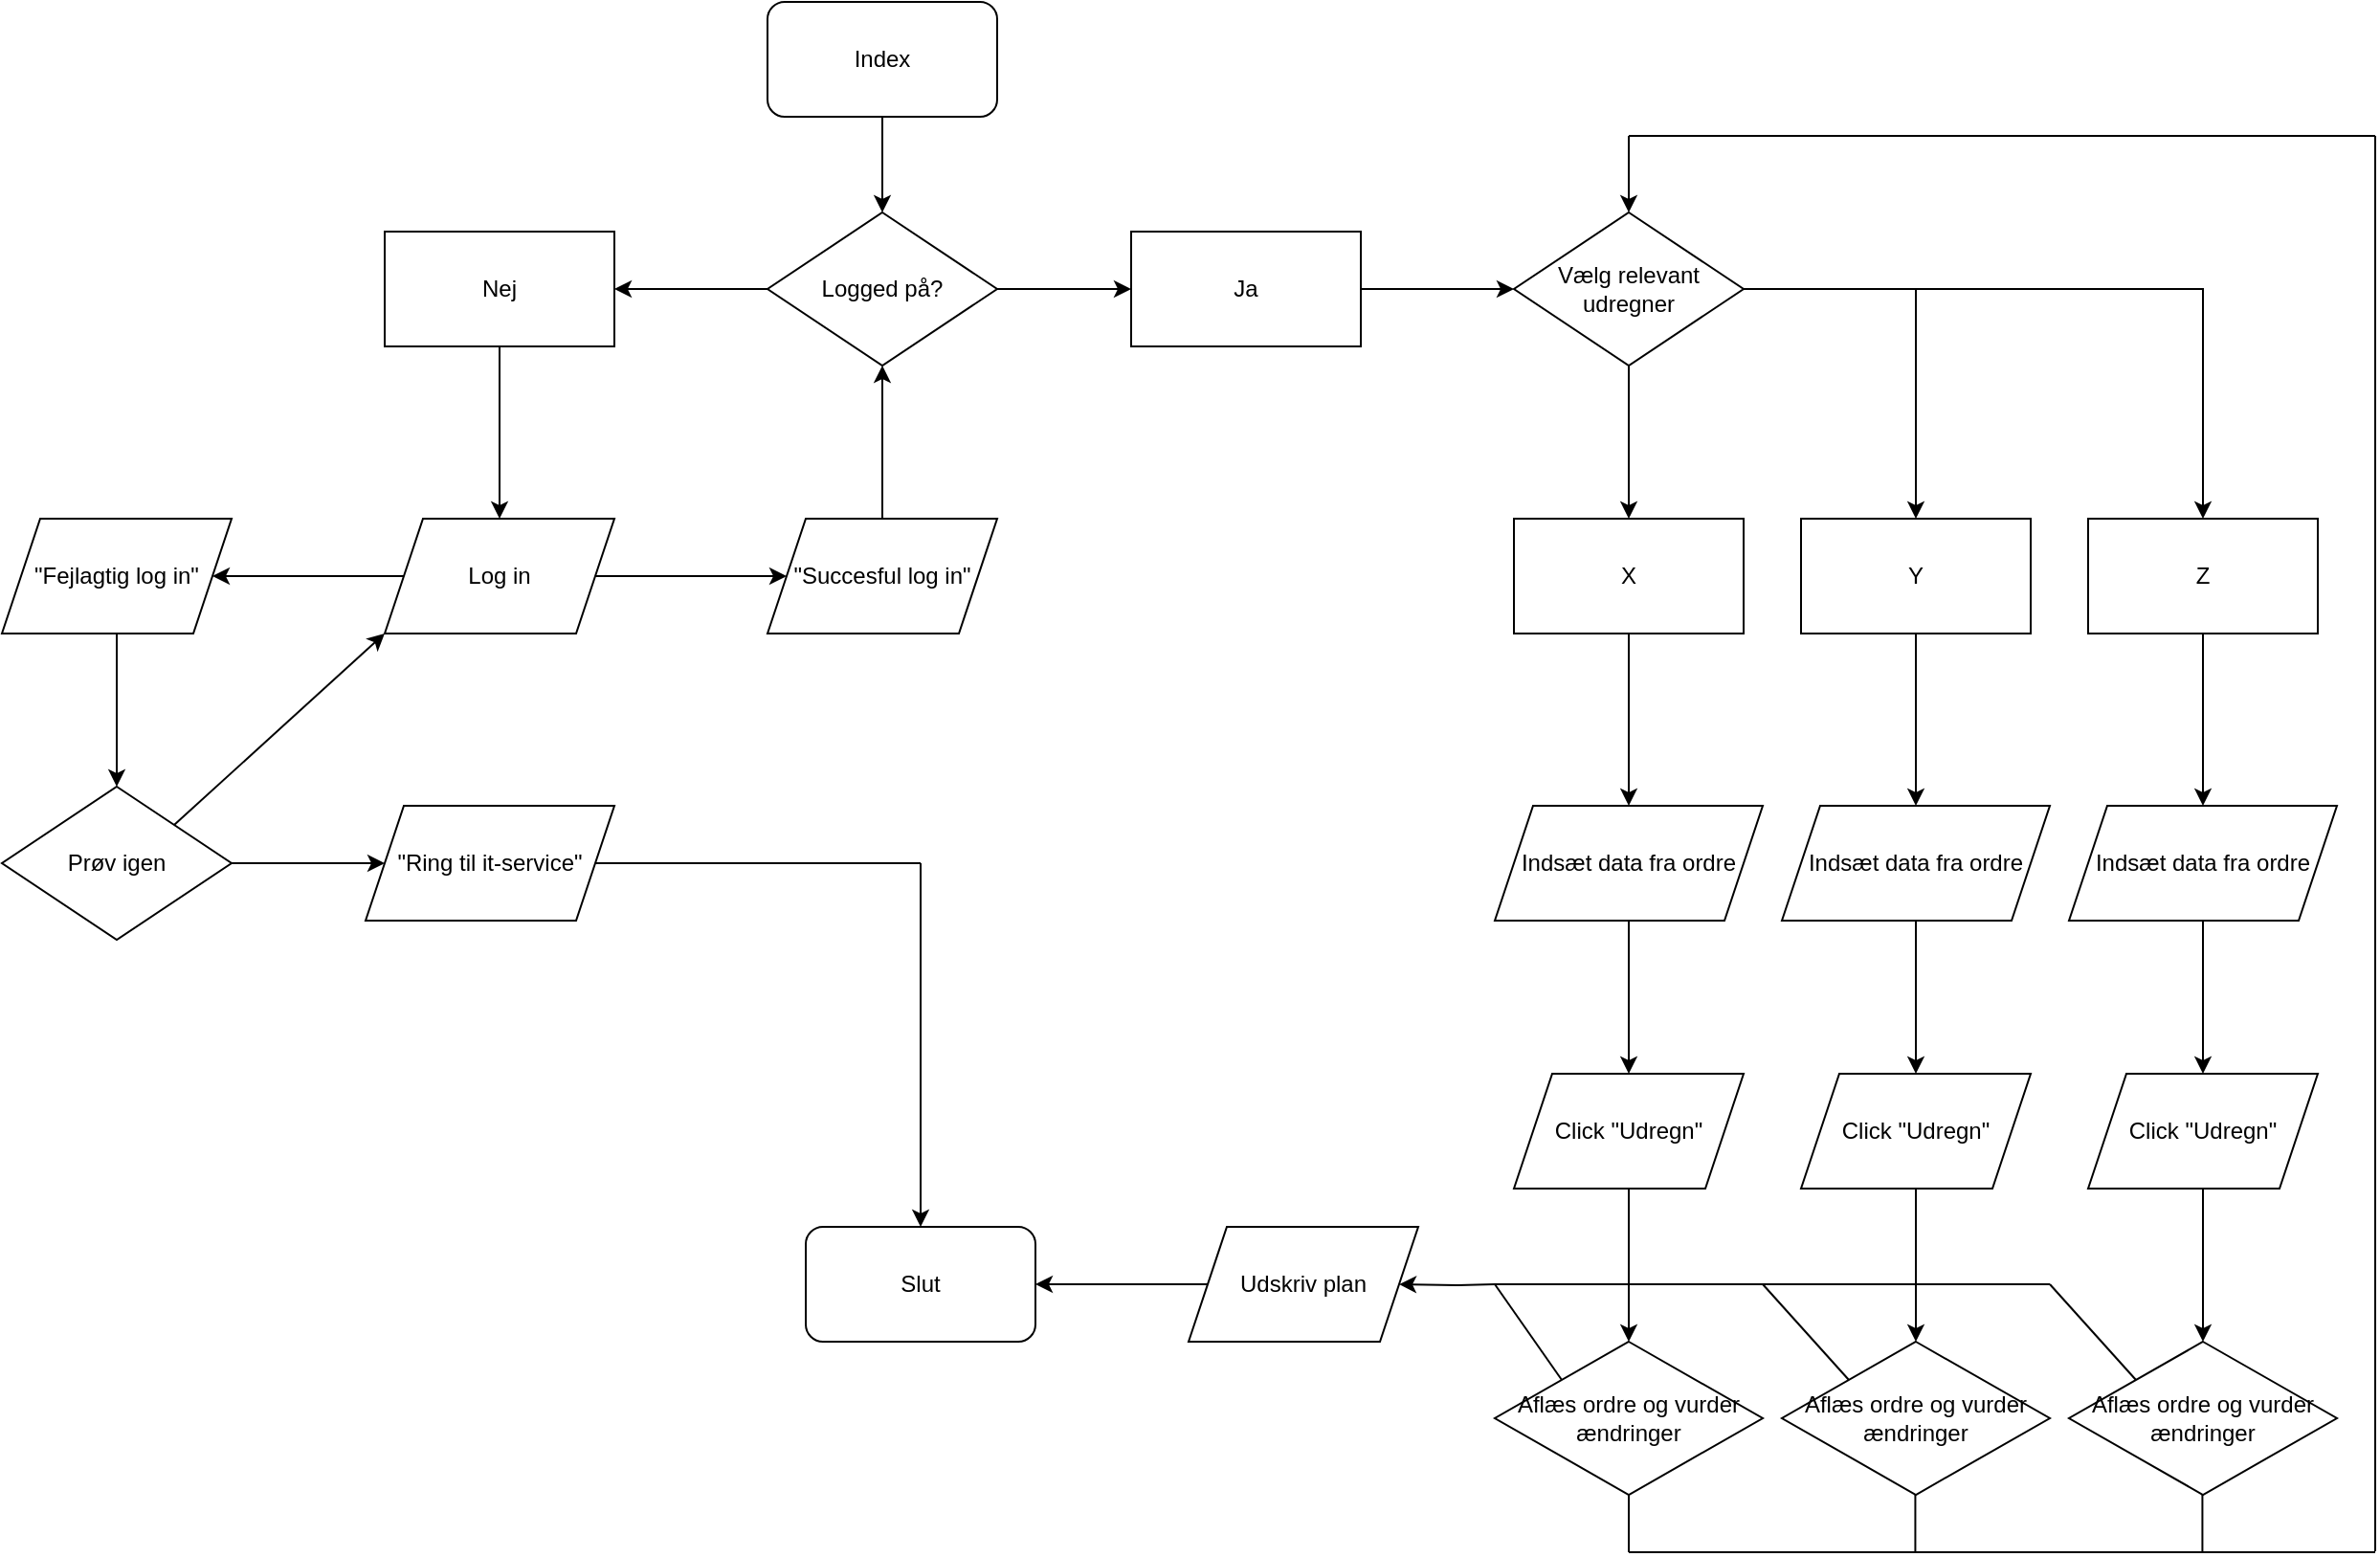 <mxfile version="24.7.17">
  <diagram name="Page-1" id="Iu5GW9sa0HHw1BYSHFXb">
    <mxGraphModel dx="1838" dy="962" grid="1" gridSize="10" guides="1" tooltips="1" connect="1" arrows="1" fold="1" page="1" pageScale="1" pageWidth="850" pageHeight="1100" math="0" shadow="0">
      <root>
        <mxCell id="0" />
        <mxCell id="1" parent="0" />
        <mxCell id="3AU_QloPHfD9-ereCDFl-1" value="" style="edgeStyle=orthogonalEdgeStyle;rounded=0;orthogonalLoop=1;jettySize=auto;html=1;" edge="1" parent="1" source="3AU_QloPHfD9-ereCDFl-2" target="3AU_QloPHfD9-ereCDFl-16">
          <mxGeometry relative="1" as="geometry" />
        </mxCell>
        <mxCell id="3AU_QloPHfD9-ereCDFl-2" value="&lt;div&gt;Index&lt;/div&gt;" style="rounded=1;whiteSpace=wrap;html=1;" vertex="1" parent="1">
          <mxGeometry x="560" y="110" width="120" height="60" as="geometry" />
        </mxCell>
        <mxCell id="3AU_QloPHfD9-ereCDFl-12" value="" style="edgeStyle=orthogonalEdgeStyle;rounded=0;orthogonalLoop=1;jettySize=auto;html=1;entryX=0.5;entryY=0;entryDx=0;entryDy=0;" edge="1" parent="1" source="3AU_QloPHfD9-ereCDFl-13" target="3AU_QloPHfD9-ereCDFl-33">
          <mxGeometry relative="1" as="geometry">
            <mxPoint x="420" y="370" as="targetPoint" />
          </mxGeometry>
        </mxCell>
        <mxCell id="3AU_QloPHfD9-ereCDFl-13" value="Nej" style="rounded=0;whiteSpace=wrap;html=1;" vertex="1" parent="1">
          <mxGeometry x="360" y="230" width="120" height="60" as="geometry" />
        </mxCell>
        <mxCell id="3AU_QloPHfD9-ereCDFl-14" value="" style="edgeStyle=orthogonalEdgeStyle;rounded=0;orthogonalLoop=1;jettySize=auto;html=1;" edge="1" parent="1" source="3AU_QloPHfD9-ereCDFl-16" target="3AU_QloPHfD9-ereCDFl-13">
          <mxGeometry relative="1" as="geometry" />
        </mxCell>
        <mxCell id="3AU_QloPHfD9-ereCDFl-15" value="" style="edgeStyle=orthogonalEdgeStyle;rounded=0;orthogonalLoop=1;jettySize=auto;html=1;" edge="1" parent="1" source="3AU_QloPHfD9-ereCDFl-16" target="3AU_QloPHfD9-ereCDFl-18">
          <mxGeometry relative="1" as="geometry" />
        </mxCell>
        <mxCell id="3AU_QloPHfD9-ereCDFl-16" value="Logged på?" style="rhombus;whiteSpace=wrap;html=1;" vertex="1" parent="1">
          <mxGeometry x="560" y="220" width="120" height="80" as="geometry" />
        </mxCell>
        <mxCell id="3AU_QloPHfD9-ereCDFl-56" value="" style="edgeStyle=orthogonalEdgeStyle;rounded=0;orthogonalLoop=1;jettySize=auto;html=1;" edge="1" parent="1" source="3AU_QloPHfD9-ereCDFl-18" target="3AU_QloPHfD9-ereCDFl-26">
          <mxGeometry relative="1" as="geometry" />
        </mxCell>
        <mxCell id="3AU_QloPHfD9-ereCDFl-18" value="&lt;div&gt;Ja&lt;/div&gt;" style="whiteSpace=wrap;html=1;" vertex="1" parent="1">
          <mxGeometry x="750" y="230" width="120" height="60" as="geometry" />
        </mxCell>
        <mxCell id="3AU_QloPHfD9-ereCDFl-24" value="" style="edgeStyle=orthogonalEdgeStyle;rounded=0;orthogonalLoop=1;jettySize=auto;html=1;" edge="1" parent="1" source="3AU_QloPHfD9-ereCDFl-26" target="3AU_QloPHfD9-ereCDFl-28">
          <mxGeometry relative="1" as="geometry" />
        </mxCell>
        <mxCell id="3AU_QloPHfD9-ereCDFl-25" value="" style="edgeStyle=orthogonalEdgeStyle;rounded=0;orthogonalLoop=1;jettySize=auto;html=1;" edge="1" parent="1" source="3AU_QloPHfD9-ereCDFl-26" target="3AU_QloPHfD9-ereCDFl-30">
          <mxGeometry relative="1" as="geometry" />
        </mxCell>
        <mxCell id="3AU_QloPHfD9-ereCDFl-49" value="" style="edgeStyle=orthogonalEdgeStyle;rounded=0;orthogonalLoop=1;jettySize=auto;html=1;" edge="1" parent="1" source="3AU_QloPHfD9-ereCDFl-26" target="3AU_QloPHfD9-ereCDFl-48">
          <mxGeometry relative="1" as="geometry" />
        </mxCell>
        <mxCell id="3AU_QloPHfD9-ereCDFl-26" value="Vælg relevant udregner" style="rhombus;whiteSpace=wrap;html=1;" vertex="1" parent="1">
          <mxGeometry x="950" y="220" width="120" height="80" as="geometry" />
        </mxCell>
        <mxCell id="3AU_QloPHfD9-ereCDFl-27" value="" style="edgeStyle=orthogonalEdgeStyle;rounded=0;orthogonalLoop=1;jettySize=auto;html=1;" edge="1" parent="1" source="3AU_QloPHfD9-ereCDFl-28" target="3AU_QloPHfD9-ereCDFl-32">
          <mxGeometry relative="1" as="geometry" />
        </mxCell>
        <mxCell id="3AU_QloPHfD9-ereCDFl-28" value="Y" style="whiteSpace=wrap;html=1;" vertex="1" parent="1">
          <mxGeometry x="1100" y="380" width="120" height="60" as="geometry" />
        </mxCell>
        <mxCell id="3AU_QloPHfD9-ereCDFl-29" value="" style="edgeStyle=orthogonalEdgeStyle;rounded=0;orthogonalLoop=1;jettySize=auto;html=1;" edge="1" parent="1" source="3AU_QloPHfD9-ereCDFl-30" target="3AU_QloPHfD9-ereCDFl-31">
          <mxGeometry relative="1" as="geometry" />
        </mxCell>
        <mxCell id="3AU_QloPHfD9-ereCDFl-30" value="X" style="whiteSpace=wrap;html=1;" vertex="1" parent="1">
          <mxGeometry x="950" y="380" width="120" height="60" as="geometry" />
        </mxCell>
        <mxCell id="3AU_QloPHfD9-ereCDFl-58" value="" style="edgeStyle=orthogonalEdgeStyle;rounded=0;orthogonalLoop=1;jettySize=auto;html=1;" edge="1" parent="1" source="3AU_QloPHfD9-ereCDFl-31">
          <mxGeometry relative="1" as="geometry">
            <mxPoint x="1010" y="670" as="targetPoint" />
          </mxGeometry>
        </mxCell>
        <mxCell id="3AU_QloPHfD9-ereCDFl-31" value="Indsæt data fra ordre" style="shape=parallelogram;perimeter=parallelogramPerimeter;whiteSpace=wrap;html=1;fixedSize=1;" vertex="1" parent="1">
          <mxGeometry x="940" y="530" width="140" height="60" as="geometry" />
        </mxCell>
        <mxCell id="3AU_QloPHfD9-ereCDFl-32" value="Indsæt data fra ordre" style="shape=parallelogram;perimeter=parallelogramPerimeter;whiteSpace=wrap;html=1;fixedSize=1;" vertex="1" parent="1">
          <mxGeometry x="1090" y="530" width="140" height="60" as="geometry" />
        </mxCell>
        <mxCell id="3AU_QloPHfD9-ereCDFl-35" value="" style="edgeStyle=orthogonalEdgeStyle;rounded=0;orthogonalLoop=1;jettySize=auto;html=1;" edge="1" parent="1" source="3AU_QloPHfD9-ereCDFl-33" target="3AU_QloPHfD9-ereCDFl-34">
          <mxGeometry relative="1" as="geometry" />
        </mxCell>
        <mxCell id="3AU_QloPHfD9-ereCDFl-46" value="" style="edgeStyle=orthogonalEdgeStyle;rounded=0;orthogonalLoop=1;jettySize=auto;html=1;" edge="1" parent="1" source="3AU_QloPHfD9-ereCDFl-33" target="3AU_QloPHfD9-ereCDFl-45">
          <mxGeometry relative="1" as="geometry" />
        </mxCell>
        <mxCell id="3AU_QloPHfD9-ereCDFl-33" value="&lt;div&gt;Log in&lt;/div&gt;" style="shape=parallelogram;perimeter=parallelogramPerimeter;whiteSpace=wrap;html=1;fixedSize=1;rounded=0;" vertex="1" parent="1">
          <mxGeometry x="360" y="380" width="120" height="60" as="geometry" />
        </mxCell>
        <mxCell id="3AU_QloPHfD9-ereCDFl-116" value="" style="edgeStyle=orthogonalEdgeStyle;rounded=0;orthogonalLoop=1;jettySize=auto;html=1;" edge="1" parent="1" source="3AU_QloPHfD9-ereCDFl-34" target="3AU_QloPHfD9-ereCDFl-115">
          <mxGeometry relative="1" as="geometry" />
        </mxCell>
        <mxCell id="3AU_QloPHfD9-ereCDFl-34" value="&quot;Fejlagtig log in&quot;" style="shape=parallelogram;perimeter=parallelogramPerimeter;whiteSpace=wrap;html=1;fixedSize=1;rounded=0;" vertex="1" parent="1">
          <mxGeometry x="160" y="380" width="120" height="60" as="geometry" />
        </mxCell>
        <mxCell id="3AU_QloPHfD9-ereCDFl-42" value="" style="endArrow=classic;html=1;rounded=0;entryX=0;entryY=1;entryDx=0;entryDy=0;exitX=1;exitY=0;exitDx=0;exitDy=0;" edge="1" parent="1" source="3AU_QloPHfD9-ereCDFl-115" target="3AU_QloPHfD9-ereCDFl-33">
          <mxGeometry width="50" height="50" relative="1" as="geometry">
            <mxPoint x="280" y="520" as="sourcePoint" />
            <mxPoint x="330" y="470" as="targetPoint" />
          </mxGeometry>
        </mxCell>
        <mxCell id="3AU_QloPHfD9-ereCDFl-45" value="&quot;Succesful log in&quot;" style="shape=parallelogram;perimeter=parallelogramPerimeter;whiteSpace=wrap;html=1;fixedSize=1;rounded=0;" vertex="1" parent="1">
          <mxGeometry x="560" y="380" width="120" height="60" as="geometry" />
        </mxCell>
        <mxCell id="3AU_QloPHfD9-ereCDFl-47" value="" style="endArrow=classic;html=1;rounded=0;exitX=0.5;exitY=0;exitDx=0;exitDy=0;entryX=0.5;entryY=1;entryDx=0;entryDy=0;" edge="1" parent="1" source="3AU_QloPHfD9-ereCDFl-45" target="3AU_QloPHfD9-ereCDFl-16">
          <mxGeometry width="50" height="50" relative="1" as="geometry">
            <mxPoint x="750" y="400" as="sourcePoint" />
            <mxPoint x="800" y="350" as="targetPoint" />
          </mxGeometry>
        </mxCell>
        <mxCell id="3AU_QloPHfD9-ereCDFl-51" value="" style="edgeStyle=orthogonalEdgeStyle;rounded=0;orthogonalLoop=1;jettySize=auto;html=1;entryX=0.5;entryY=0;entryDx=0;entryDy=0;" edge="1" parent="1" source="3AU_QloPHfD9-ereCDFl-48" target="3AU_QloPHfD9-ereCDFl-52">
          <mxGeometry relative="1" as="geometry">
            <mxPoint x="1310" y="520" as="targetPoint" />
          </mxGeometry>
        </mxCell>
        <mxCell id="3AU_QloPHfD9-ereCDFl-48" value="Z" style="whiteSpace=wrap;html=1;" vertex="1" parent="1">
          <mxGeometry x="1250" y="380" width="120" height="60" as="geometry" />
        </mxCell>
        <mxCell id="3AU_QloPHfD9-ereCDFl-52" value="Indsæt data fra ordre" style="shape=parallelogram;perimeter=parallelogramPerimeter;whiteSpace=wrap;html=1;fixedSize=1;" vertex="1" parent="1">
          <mxGeometry x="1240" y="530" width="140" height="60" as="geometry" />
        </mxCell>
        <mxCell id="3AU_QloPHfD9-ereCDFl-59" value="" style="edgeStyle=orthogonalEdgeStyle;rounded=0;orthogonalLoop=1;jettySize=auto;html=1;exitX=0.5;exitY=1;exitDx=0;exitDy=0;" edge="1" parent="1" source="3AU_QloPHfD9-ereCDFl-32">
          <mxGeometry relative="1" as="geometry">
            <mxPoint x="1150" y="590" as="sourcePoint" />
            <mxPoint x="1160" y="670" as="targetPoint" />
          </mxGeometry>
        </mxCell>
        <mxCell id="3AU_QloPHfD9-ereCDFl-63" value="" style="edgeStyle=orthogonalEdgeStyle;rounded=0;orthogonalLoop=1;jettySize=auto;html=1;exitX=0.5;exitY=1;exitDx=0;exitDy=0;" edge="1" parent="1" source="3AU_QloPHfD9-ereCDFl-52">
          <mxGeometry relative="1" as="geometry">
            <mxPoint x="1300" y="590" as="sourcePoint" />
            <mxPoint x="1310" y="670" as="targetPoint" />
          </mxGeometry>
        </mxCell>
        <mxCell id="3AU_QloPHfD9-ereCDFl-69" value="" style="edgeStyle=orthogonalEdgeStyle;rounded=0;orthogonalLoop=1;jettySize=auto;html=1;" edge="1" parent="1" source="3AU_QloPHfD9-ereCDFl-65">
          <mxGeometry relative="1" as="geometry">
            <mxPoint x="1010" y="810" as="targetPoint" />
          </mxGeometry>
        </mxCell>
        <mxCell id="3AU_QloPHfD9-ereCDFl-65" value="Click &quot;Udregn&quot;" style="shape=parallelogram;perimeter=parallelogramPerimeter;whiteSpace=wrap;html=1;fixedSize=1;" vertex="1" parent="1">
          <mxGeometry x="950" y="670" width="120" height="60" as="geometry" />
        </mxCell>
        <mxCell id="3AU_QloPHfD9-ereCDFl-74" value="" style="edgeStyle=orthogonalEdgeStyle;rounded=0;orthogonalLoop=1;jettySize=auto;html=1;" edge="1" parent="1" source="3AU_QloPHfD9-ereCDFl-66" target="3AU_QloPHfD9-ereCDFl-72">
          <mxGeometry relative="1" as="geometry" />
        </mxCell>
        <mxCell id="3AU_QloPHfD9-ereCDFl-66" value="Click &quot;Udregn&quot;" style="shape=parallelogram;perimeter=parallelogramPerimeter;whiteSpace=wrap;html=1;fixedSize=1;" vertex="1" parent="1">
          <mxGeometry x="1100" y="670" width="120" height="60" as="geometry" />
        </mxCell>
        <mxCell id="3AU_QloPHfD9-ereCDFl-75" value="" style="edgeStyle=orthogonalEdgeStyle;rounded=0;orthogonalLoop=1;jettySize=auto;html=1;" edge="1" parent="1" source="3AU_QloPHfD9-ereCDFl-67" target="3AU_QloPHfD9-ereCDFl-73">
          <mxGeometry relative="1" as="geometry" />
        </mxCell>
        <mxCell id="3AU_QloPHfD9-ereCDFl-67" value="Click &quot;Udregn&quot;" style="shape=parallelogram;perimeter=parallelogramPerimeter;whiteSpace=wrap;html=1;fixedSize=1;" vertex="1" parent="1">
          <mxGeometry x="1250" y="670" width="120" height="60" as="geometry" />
        </mxCell>
        <mxCell id="3AU_QloPHfD9-ereCDFl-70" value="Aflæs ordre og vurder ændringer" style="rhombus;whiteSpace=wrap;html=1;" vertex="1" parent="1">
          <mxGeometry x="940" y="810" width="140" height="80" as="geometry" />
        </mxCell>
        <mxCell id="3AU_QloPHfD9-ereCDFl-72" value="Aflæs ordre og vurder ændringer" style="rhombus;whiteSpace=wrap;html=1;" vertex="1" parent="1">
          <mxGeometry x="1090" y="810" width="140" height="80" as="geometry" />
        </mxCell>
        <mxCell id="3AU_QloPHfD9-ereCDFl-73" value="Aflæs ordre og vurder ændringer" style="rhombus;whiteSpace=wrap;html=1;" vertex="1" parent="1">
          <mxGeometry x="1240" y="810" width="140" height="80" as="geometry" />
        </mxCell>
        <mxCell id="3AU_QloPHfD9-ereCDFl-87" value="" style="endArrow=none;html=1;rounded=0;" edge="1" parent="1">
          <mxGeometry width="50" height="50" relative="1" as="geometry">
            <mxPoint x="1310" y="920" as="sourcePoint" />
            <mxPoint x="1400" y="920" as="targetPoint" />
          </mxGeometry>
        </mxCell>
        <mxCell id="3AU_QloPHfD9-ereCDFl-88" value="" style="endArrow=none;html=1;rounded=0;" edge="1" parent="1">
          <mxGeometry width="50" height="50" relative="1" as="geometry">
            <mxPoint x="1400" y="919.5" as="sourcePoint" />
            <mxPoint x="1400" y="180" as="targetPoint" />
          </mxGeometry>
        </mxCell>
        <mxCell id="3AU_QloPHfD9-ereCDFl-89" value="" style="endArrow=none;html=1;rounded=0;" edge="1" parent="1">
          <mxGeometry width="50" height="50" relative="1" as="geometry">
            <mxPoint x="1010" y="180" as="sourcePoint" />
            <mxPoint x="1400" y="180" as="targetPoint" />
          </mxGeometry>
        </mxCell>
        <mxCell id="3AU_QloPHfD9-ereCDFl-90" value="" style="endArrow=classic;html=1;rounded=0;entryX=0.5;entryY=0;entryDx=0;entryDy=0;" edge="1" parent="1" target="3AU_QloPHfD9-ereCDFl-26">
          <mxGeometry width="50" height="50" relative="1" as="geometry">
            <mxPoint x="1010" y="180" as="sourcePoint" />
            <mxPoint x="1120" y="580" as="targetPoint" />
          </mxGeometry>
        </mxCell>
        <mxCell id="3AU_QloPHfD9-ereCDFl-94" value="" style="endArrow=none;html=1;rounded=0;exitX=0.657;exitY=0.571;exitDx=0;exitDy=0;exitPerimeter=0;entryX=0.252;entryY=0.548;entryDx=0;entryDy=0;entryPerimeter=0;" edge="1" parent="1">
          <mxGeometry width="50" height="50" relative="1" as="geometry">
            <mxPoint x="1010" y="920" as="sourcePoint" />
            <mxPoint x="1310" y="920" as="targetPoint" />
          </mxGeometry>
        </mxCell>
        <mxCell id="3AU_QloPHfD9-ereCDFl-109" value="" style="edgeStyle=orthogonalEdgeStyle;rounded=0;orthogonalLoop=1;jettySize=auto;html=1;" edge="1" parent="1" target="3AU_QloPHfD9-ereCDFl-108">
          <mxGeometry relative="1" as="geometry">
            <mxPoint x="940.0" y="780" as="sourcePoint" />
          </mxGeometry>
        </mxCell>
        <mxCell id="3AU_QloPHfD9-ereCDFl-113" value="" style="edgeStyle=orthogonalEdgeStyle;rounded=0;orthogonalLoop=1;jettySize=auto;html=1;" edge="1" parent="1" source="3AU_QloPHfD9-ereCDFl-108" target="3AU_QloPHfD9-ereCDFl-112">
          <mxGeometry relative="1" as="geometry" />
        </mxCell>
        <mxCell id="3AU_QloPHfD9-ereCDFl-108" value="&lt;div&gt;Udskriv plan&lt;/div&gt;" style="shape=parallelogram;perimeter=parallelogramPerimeter;whiteSpace=wrap;html=1;fixedSize=1;sketch=0;pointerEvents=1;resizable=0;" vertex="1" parent="1">
          <mxGeometry x="780" y="750" width="120" height="60" as="geometry" />
        </mxCell>
        <mxCell id="3AU_QloPHfD9-ereCDFl-112" value="Slut" style="rounded=1;whiteSpace=wrap;html=1;sketch=0;pointerEvents=1;resizable=0;" vertex="1" parent="1">
          <mxGeometry x="580" y="750" width="120" height="60" as="geometry" />
        </mxCell>
        <mxCell id="3AU_QloPHfD9-ereCDFl-124" value="" style="edgeStyle=orthogonalEdgeStyle;rounded=0;orthogonalLoop=1;jettySize=auto;html=1;" edge="1" parent="1" source="3AU_QloPHfD9-ereCDFl-115" target="3AU_QloPHfD9-ereCDFl-123">
          <mxGeometry relative="1" as="geometry" />
        </mxCell>
        <mxCell id="3AU_QloPHfD9-ereCDFl-115" value="&lt;div&gt;Prøv igen&lt;/div&gt;" style="rhombus;whiteSpace=wrap;html=1;" vertex="1" parent="1">
          <mxGeometry x="160" y="520" width="120" height="80" as="geometry" />
        </mxCell>
        <mxCell id="3AU_QloPHfD9-ereCDFl-123" value="&quot;Ring til it-service&quot;" style="shape=parallelogram;perimeter=parallelogramPerimeter;whiteSpace=wrap;html=1;fixedSize=1;" vertex="1" parent="1">
          <mxGeometry x="350" y="530" width="130" height="60" as="geometry" />
        </mxCell>
        <mxCell id="3AU_QloPHfD9-ereCDFl-127" value="" style="endArrow=classic;html=1;rounded=0;entryX=0.5;entryY=0;entryDx=0;entryDy=0;" edge="1" parent="1" target="3AU_QloPHfD9-ereCDFl-112">
          <mxGeometry width="50" height="50" relative="1" as="geometry">
            <mxPoint x="640" y="560" as="sourcePoint" />
            <mxPoint x="560" y="470" as="targetPoint" />
          </mxGeometry>
        </mxCell>
        <mxCell id="3AU_QloPHfD9-ereCDFl-128" value="" style="endArrow=none;html=1;rounded=0;exitX=1;exitY=0.5;exitDx=0;exitDy=0;" edge="1" parent="1" source="3AU_QloPHfD9-ereCDFl-123">
          <mxGeometry width="50" height="50" relative="1" as="geometry">
            <mxPoint x="510" y="520" as="sourcePoint" />
            <mxPoint x="640" y="560" as="targetPoint" />
          </mxGeometry>
        </mxCell>
        <mxCell id="3AU_QloPHfD9-ereCDFl-129" value="" style="endArrow=none;html=1;rounded=0;entryX=0;entryY=0;entryDx=0;entryDy=0;" edge="1" parent="1" target="3AU_QloPHfD9-ereCDFl-70">
          <mxGeometry width="50" height="50" relative="1" as="geometry">
            <mxPoint x="940" y="780" as="sourcePoint" />
            <mxPoint x="740" y="570" as="targetPoint" />
          </mxGeometry>
        </mxCell>
        <mxCell id="3AU_QloPHfD9-ereCDFl-131" value="" style="endArrow=none;html=1;rounded=0;exitX=0.581;exitY=0.714;exitDx=0;exitDy=0;exitPerimeter=0;entryX=0;entryY=0;entryDx=0;entryDy=0;" edge="1" parent="1" target="3AU_QloPHfD9-ereCDFl-72">
          <mxGeometry width="50" height="50" relative="1" as="geometry">
            <mxPoint x="1080" y="780" as="sourcePoint" />
            <mxPoint x="980" y="680" as="targetPoint" />
          </mxGeometry>
        </mxCell>
        <mxCell id="3AU_QloPHfD9-ereCDFl-132" value="" style="endArrow=none;html=1;rounded=0;entryX=0;entryY=0;entryDx=0;entryDy=0;" edge="1" parent="1" target="3AU_QloPHfD9-ereCDFl-73">
          <mxGeometry width="50" height="50" relative="1" as="geometry">
            <mxPoint x="1230" y="780" as="sourcePoint" />
            <mxPoint x="1285" y="830" as="targetPoint" />
          </mxGeometry>
        </mxCell>
        <mxCell id="3AU_QloPHfD9-ereCDFl-133" value="" style="endArrow=none;html=1;rounded=0;" edge="1" parent="1">
          <mxGeometry width="50" height="50" relative="1" as="geometry">
            <mxPoint x="940" y="780" as="sourcePoint" />
            <mxPoint x="1230" y="780" as="targetPoint" />
          </mxGeometry>
        </mxCell>
        <mxCell id="3AU_QloPHfD9-ereCDFl-134" value="" style="endArrow=none;html=1;rounded=0;exitX=0.5;exitY=1;exitDx=0;exitDy=0;entryX=0.721;entryY=0.121;entryDx=0;entryDy=0;entryPerimeter=0;" edge="1" parent="1" source="3AU_QloPHfD9-ereCDFl-70">
          <mxGeometry width="50" height="50" relative="1" as="geometry">
            <mxPoint x="1050" y="820" as="sourcePoint" />
            <mxPoint x="1010" y="920" as="targetPoint" />
          </mxGeometry>
        </mxCell>
        <mxCell id="3AU_QloPHfD9-ereCDFl-135" value="" style="endArrow=none;html=1;rounded=0;exitX=0.5;exitY=1;exitDx=0;exitDy=0;entryX=0.721;entryY=0.121;entryDx=0;entryDy=0;entryPerimeter=0;" edge="1" parent="1">
          <mxGeometry width="50" height="50" relative="1" as="geometry">
            <mxPoint x="1159.71" y="890" as="sourcePoint" />
            <mxPoint x="1159.71" y="920" as="targetPoint" />
          </mxGeometry>
        </mxCell>
        <mxCell id="3AU_QloPHfD9-ereCDFl-136" value="" style="endArrow=none;html=1;rounded=0;exitX=0.5;exitY=1;exitDx=0;exitDy=0;entryX=0.721;entryY=0.121;entryDx=0;entryDy=0;entryPerimeter=0;" edge="1" parent="1">
          <mxGeometry width="50" height="50" relative="1" as="geometry">
            <mxPoint x="1309.71" y="890" as="sourcePoint" />
            <mxPoint x="1309.71" y="920" as="targetPoint" />
          </mxGeometry>
        </mxCell>
      </root>
    </mxGraphModel>
  </diagram>
</mxfile>
